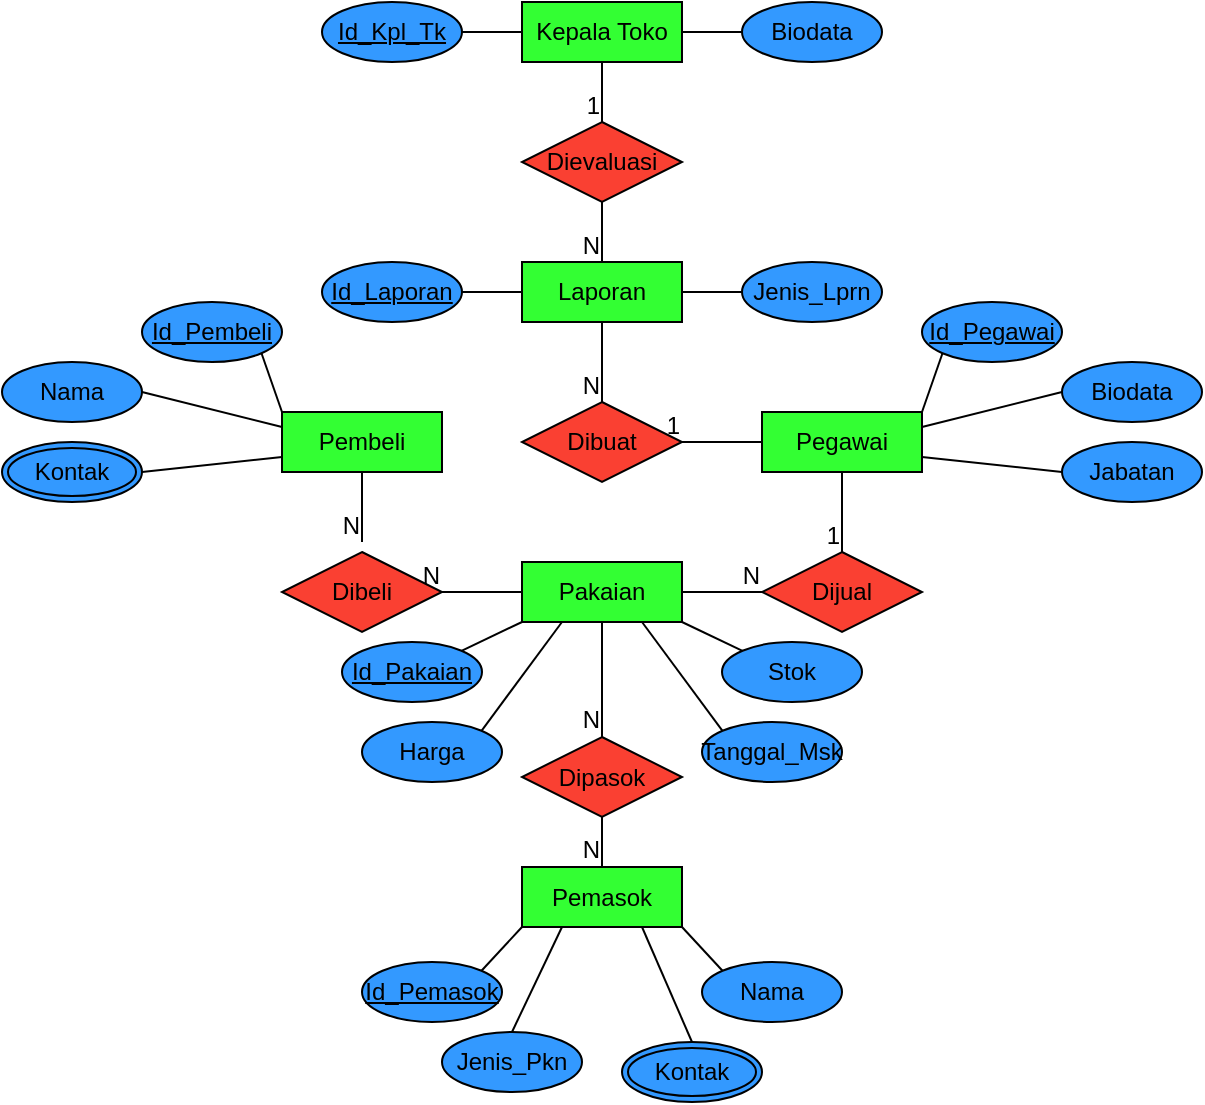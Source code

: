 <mxfile version="24.8.6">
  <diagram name="Halaman-1" id="mE7AgcgcHF7M1h4KymR3">
    <mxGraphModel dx="1216" dy="539" grid="1" gridSize="10" guides="1" tooltips="1" connect="1" arrows="1" fold="1" page="1" pageScale="1" pageWidth="827" pageHeight="1169" math="0" shadow="0">
      <root>
        <mxCell id="0" />
        <mxCell id="1" parent="0" />
        <mxCell id="zq7YL4ZCUwTLmffdsD53-14" value="Pakaian" style="whiteSpace=wrap;html=1;align=center;fillColor=#33FF33;" parent="1" vertex="1">
          <mxGeometry x="360" y="320" width="80" height="30" as="geometry" />
        </mxCell>
        <mxCell id="zq7YL4ZCUwTLmffdsD53-44" value="Pemasok" style="whiteSpace=wrap;html=1;align=center;fillColor=#33FF33;" parent="1" vertex="1">
          <mxGeometry x="360" y="472.5" width="80" height="30" as="geometry" />
        </mxCell>
        <mxCell id="zq7YL4ZCUwTLmffdsD53-15" value="Pegawai" style="whiteSpace=wrap;html=1;align=center;fillColor=#33FF33;" parent="1" vertex="1">
          <mxGeometry x="480" y="245" width="80" height="30" as="geometry" />
        </mxCell>
        <mxCell id="zq7YL4ZCUwTLmffdsD53-16" value="Pembeli" style="whiteSpace=wrap;html=1;align=center;fillColor=#33FF33;" parent="1" vertex="1">
          <mxGeometry x="240" y="245" width="80" height="30" as="geometry" />
        </mxCell>
        <mxCell id="zq7YL4ZCUwTLmffdsD53-29" value="Id_Pembeli" style="ellipse;whiteSpace=wrap;html=1;align=center;fontStyle=4;fillColor=#3399FF;" parent="1" vertex="1">
          <mxGeometry x="170" y="190" width="70" height="30" as="geometry" />
        </mxCell>
        <mxCell id="zq7YL4ZCUwTLmffdsD53-33" value="Id_Pegawai" style="ellipse;whiteSpace=wrap;html=1;align=center;fontStyle=4;fillColor=#3399FF;" parent="1" vertex="1">
          <mxGeometry x="560" y="190" width="70" height="30" as="geometry" />
        </mxCell>
        <mxCell id="zq7YL4ZCUwTLmffdsD53-35" value="Id_Pakaian" style="ellipse;whiteSpace=wrap;html=1;align=center;fontStyle=4;fillColor=#3399FF;" parent="1" vertex="1">
          <mxGeometry x="270" y="360" width="70" height="30" as="geometry" />
        </mxCell>
        <mxCell id="zq7YL4ZCUwTLmffdsD53-82" value="Id_Pemasok" style="ellipse;whiteSpace=wrap;html=1;align=center;fontStyle=4;fillColor=#3399FF;" parent="1" vertex="1">
          <mxGeometry x="280" y="520" width="70" height="30" as="geometry" />
        </mxCell>
        <mxCell id="zq7YL4ZCUwTLmffdsD53-30" value="Nama" style="ellipse;whiteSpace=wrap;html=1;align=center;fontStyle=0;fillColor=#3399FF;" parent="1" vertex="1">
          <mxGeometry x="100" y="220" width="70" height="30" as="geometry" />
        </mxCell>
        <mxCell id="zq7YL4ZCUwTLmffdsD53-45" value="Kontak" style="ellipse;shape=doubleEllipse;margin=3;whiteSpace=wrap;html=1;align=center;fillColor=#3399FF;" parent="1" vertex="1">
          <mxGeometry x="100" y="260" width="70" height="30" as="geometry" />
        </mxCell>
        <mxCell id="zq7YL4ZCUwTLmffdsD53-34" value="Biodata" style="ellipse;whiteSpace=wrap;html=1;align=center;fontStyle=0;fillColor=#3399FF;" parent="1" vertex="1">
          <mxGeometry x="630" y="220" width="70" height="30" as="geometry" />
        </mxCell>
        <mxCell id="zq7YL4ZCUwTLmffdsD53-47" value="Jabatan" style="ellipse;whiteSpace=wrap;html=1;align=center;fontStyle=0;fillColor=#3399FF;" parent="1" vertex="1">
          <mxGeometry x="630" y="260" width="70" height="30" as="geometry" />
        </mxCell>
        <mxCell id="zq7YL4ZCUwTLmffdsD53-36" value="Harga" style="ellipse;whiteSpace=wrap;html=1;align=center;fontStyle=0;fillColor=#3399FF;" parent="1" vertex="1">
          <mxGeometry x="280" y="400" width="70" height="30" as="geometry" />
        </mxCell>
        <mxCell id="zq7YL4ZCUwTLmffdsD53-83" value="Nama" style="ellipse;whiteSpace=wrap;html=1;align=center;fontStyle=0;fillColor=#3399FF;" parent="1" vertex="1">
          <mxGeometry x="450" y="520" width="70" height="30" as="geometry" />
        </mxCell>
        <mxCell id="zq7YL4ZCUwTLmffdsD53-84" value="Kontak" style="ellipse;shape=doubleEllipse;margin=3;whiteSpace=wrap;html=1;align=center;fillColor=#3399FF;" parent="1" vertex="1">
          <mxGeometry x="410" y="560" width="70" height="30" as="geometry" />
        </mxCell>
        <mxCell id="zq7YL4ZCUwTLmffdsD53-85" value="Jenis_Pkn" style="ellipse;whiteSpace=wrap;html=1;align=center;fontStyle=0;fillColor=#3399FF;" parent="1" vertex="1">
          <mxGeometry x="320" y="555" width="70" height="30" as="geometry" />
        </mxCell>
        <mxCell id="zq7YL4ZCUwTLmffdsD53-53" value="Tanggal_Msk" style="ellipse;whiteSpace=wrap;html=1;align=center;fontStyle=0;fillColor=#3399FF;" parent="1" vertex="1">
          <mxGeometry x="450" y="400" width="70" height="30" as="geometry" />
        </mxCell>
        <mxCell id="zq7YL4ZCUwTLmffdsD53-54" value="Stok" style="ellipse;whiteSpace=wrap;html=1;align=center;fontStyle=0;fillColor=#3399FF;" parent="1" vertex="1">
          <mxGeometry x="460" y="360" width="70" height="30" as="geometry" />
        </mxCell>
        <mxCell id="zq7YL4ZCUwTLmffdsD53-56" value="Dijual" style="shape=rhombus;perimeter=rhombusPerimeter;whiteSpace=wrap;html=1;align=center;fillColor=#FA4032;" parent="1" vertex="1">
          <mxGeometry x="480" y="315" width="80" height="40" as="geometry" />
        </mxCell>
        <mxCell id="zq7YL4ZCUwTLmffdsD53-70" value="Dipasok" style="shape=rhombus;perimeter=rhombusPerimeter;whiteSpace=wrap;html=1;align=center;fillColor=#FA4032;" parent="1" vertex="1">
          <mxGeometry x="360" y="407.5" width="80" height="40" as="geometry" />
        </mxCell>
        <mxCell id="zq7YL4ZCUwTLmffdsD53-57" value="Dibeli" style="shape=rhombus;perimeter=rhombusPerimeter;whiteSpace=wrap;html=1;align=center;fillColor=#FA4032;" parent="1" vertex="1">
          <mxGeometry x="240" y="315" width="80" height="40" as="geometry" />
        </mxCell>
        <mxCell id="zq7YL4ZCUwTLmffdsD53-41" value="" style="endArrow=none;html=1;rounded=0;exitX=1;exitY=1;exitDx=0;exitDy=0;entryX=0;entryY=0;entryDx=0;entryDy=0;" parent="1" source="zq7YL4ZCUwTLmffdsD53-29" target="zq7YL4ZCUwTLmffdsD53-16" edge="1">
          <mxGeometry relative="1" as="geometry">
            <mxPoint x="280" y="210" as="sourcePoint" />
            <mxPoint x="440" y="210" as="targetPoint" />
          </mxGeometry>
        </mxCell>
        <mxCell id="zq7YL4ZCUwTLmffdsD53-42" value="" style="endArrow=none;html=1;rounded=0;exitX=1;exitY=0.5;exitDx=0;exitDy=0;entryX=0;entryY=0.25;entryDx=0;entryDy=0;" parent="1" source="zq7YL4ZCUwTLmffdsD53-30" target="zq7YL4ZCUwTLmffdsD53-16" edge="1">
          <mxGeometry relative="1" as="geometry">
            <mxPoint x="240" y="226" as="sourcePoint" />
            <mxPoint x="250" y="250" as="targetPoint" />
          </mxGeometry>
        </mxCell>
        <mxCell id="zq7YL4ZCUwTLmffdsD53-46" value="" style="endArrow=none;html=1;rounded=0;exitX=1;exitY=0.5;exitDx=0;exitDy=0;entryX=0;entryY=0.75;entryDx=0;entryDy=0;" parent="1" source="zq7YL4ZCUwTLmffdsD53-45" target="zq7YL4ZCUwTLmffdsD53-16" edge="1">
          <mxGeometry relative="1" as="geometry">
            <mxPoint x="180" y="245" as="sourcePoint" />
            <mxPoint x="250" y="258" as="targetPoint" />
          </mxGeometry>
        </mxCell>
        <mxCell id="zq7YL4ZCUwTLmffdsD53-49" value="" style="endArrow=none;html=1;rounded=0;entryX=0;entryY=1;entryDx=0;entryDy=0;exitX=1;exitY=0;exitDx=0;exitDy=0;" parent="1" source="zq7YL4ZCUwTLmffdsD53-15" target="zq7YL4ZCUwTLmffdsD53-33" edge="1">
          <mxGeometry relative="1" as="geometry">
            <mxPoint x="420" y="270" as="sourcePoint" />
            <mxPoint x="580" y="270" as="targetPoint" />
          </mxGeometry>
        </mxCell>
        <mxCell id="zq7YL4ZCUwTLmffdsD53-50" value="" style="endArrow=none;html=1;rounded=0;entryX=0;entryY=0.5;entryDx=0;entryDy=0;exitX=1;exitY=0.25;exitDx=0;exitDy=0;" parent="1" source="zq7YL4ZCUwTLmffdsD53-15" target="zq7YL4ZCUwTLmffdsD53-34" edge="1">
          <mxGeometry relative="1" as="geometry">
            <mxPoint x="570" y="250" as="sourcePoint" />
            <mxPoint x="580" y="226" as="targetPoint" />
          </mxGeometry>
        </mxCell>
        <mxCell id="zq7YL4ZCUwTLmffdsD53-51" value="" style="endArrow=none;html=1;rounded=0;entryX=0;entryY=0.5;entryDx=0;entryDy=0;exitX=1;exitY=0.75;exitDx=0;exitDy=0;" parent="1" source="zq7YL4ZCUwTLmffdsD53-15" target="zq7YL4ZCUwTLmffdsD53-47" edge="1">
          <mxGeometry relative="1" as="geometry">
            <mxPoint x="570" y="258" as="sourcePoint" />
            <mxPoint x="640" y="245" as="targetPoint" />
          </mxGeometry>
        </mxCell>
        <mxCell id="zq7YL4ZCUwTLmffdsD53-65" value="" style="endArrow=none;html=1;rounded=0;exitX=1;exitY=0.5;exitDx=0;exitDy=0;entryX=0;entryY=0.5;entryDx=0;entryDy=0;" parent="1" source="zq7YL4ZCUwTLmffdsD53-14" target="zq7YL4ZCUwTLmffdsD53-56" edge="1">
          <mxGeometry relative="1" as="geometry">
            <mxPoint x="290" y="280" as="sourcePoint" />
            <mxPoint x="470" y="310" as="targetPoint" />
          </mxGeometry>
        </mxCell>
        <mxCell id="zq7YL4ZCUwTLmffdsD53-66" value="N" style="resizable=0;html=1;whiteSpace=wrap;align=right;verticalAlign=bottom;" parent="zq7YL4ZCUwTLmffdsD53-65" connectable="0" vertex="1">
          <mxGeometry x="1" relative="1" as="geometry" />
        </mxCell>
        <mxCell id="zq7YL4ZCUwTLmffdsD53-67" value="" style="endArrow=none;html=1;rounded=0;exitX=0.5;exitY=1;exitDx=0;exitDy=0;entryX=0.5;entryY=0;entryDx=0;entryDy=0;" parent="1" source="zq7YL4ZCUwTLmffdsD53-70" target="zq7YL4ZCUwTLmffdsD53-44" edge="1">
          <mxGeometry relative="1" as="geometry">
            <mxPoint x="480" y="450" as="sourcePoint" />
            <mxPoint x="460" y="450" as="targetPoint" />
          </mxGeometry>
        </mxCell>
        <mxCell id="zq7YL4ZCUwTLmffdsD53-68" value="N" style="resizable=0;html=1;whiteSpace=wrap;align=right;verticalAlign=bottom;" parent="zq7YL4ZCUwTLmffdsD53-67" connectable="0" vertex="1">
          <mxGeometry x="1" relative="1" as="geometry" />
        </mxCell>
        <mxCell id="zq7YL4ZCUwTLmffdsD53-91" value="" style="endArrow=none;html=1;rounded=0;exitX=0.5;exitY=1;exitDx=0;exitDy=0;entryX=0.5;entryY=0;entryDx=0;entryDy=0;" parent="1" source="zq7YL4ZCUwTLmffdsD53-15" target="zq7YL4ZCUwTLmffdsD53-56" edge="1">
          <mxGeometry relative="1" as="geometry">
            <mxPoint x="410" y="360" as="sourcePoint" />
            <mxPoint x="410" y="418" as="targetPoint" />
          </mxGeometry>
        </mxCell>
        <mxCell id="zq7YL4ZCUwTLmffdsD53-92" value="1" style="resizable=0;html=1;whiteSpace=wrap;align=right;verticalAlign=bottom;" parent="zq7YL4ZCUwTLmffdsD53-91" connectable="0" vertex="1">
          <mxGeometry x="1" relative="1" as="geometry" />
        </mxCell>
        <mxCell id="zq7YL4ZCUwTLmffdsD53-78" value="" style="endArrow=none;html=1;rounded=0;exitX=0;exitY=1;exitDx=0;exitDy=0;entryX=1;entryY=0;entryDx=0;entryDy=0;" parent="1" source="zq7YL4ZCUwTLmffdsD53-14" target="zq7YL4ZCUwTLmffdsD53-35" edge="1">
          <mxGeometry relative="1" as="geometry">
            <mxPoint x="390" y="340" as="sourcePoint" />
            <mxPoint x="550" y="340" as="targetPoint" />
          </mxGeometry>
        </mxCell>
        <mxCell id="zq7YL4ZCUwTLmffdsD53-79" value="" style="endArrow=none;html=1;rounded=0;exitX=0.25;exitY=1;exitDx=0;exitDy=0;entryX=1;entryY=0;entryDx=0;entryDy=0;" parent="1" source="zq7YL4ZCUwTLmffdsD53-14" target="zq7YL4ZCUwTLmffdsD53-36" edge="1">
          <mxGeometry relative="1" as="geometry">
            <mxPoint x="370" y="360" as="sourcePoint" />
            <mxPoint x="340" y="374" as="targetPoint" />
          </mxGeometry>
        </mxCell>
        <mxCell id="zq7YL4ZCUwTLmffdsD53-80" value="" style="endArrow=none;html=1;rounded=0;exitX=0.75;exitY=1;exitDx=0;exitDy=0;entryX=0;entryY=0;entryDx=0;entryDy=0;" parent="1" source="zq7YL4ZCUwTLmffdsD53-14" target="zq7YL4ZCUwTLmffdsD53-53" edge="1">
          <mxGeometry relative="1" as="geometry">
            <mxPoint x="380" y="370" as="sourcePoint" />
            <mxPoint x="350" y="384" as="targetPoint" />
          </mxGeometry>
        </mxCell>
        <mxCell id="zq7YL4ZCUwTLmffdsD53-81" value="" style="endArrow=none;html=1;rounded=0;exitX=1;exitY=1;exitDx=0;exitDy=0;entryX=0;entryY=0;entryDx=0;entryDy=0;" parent="1" source="zq7YL4ZCUwTLmffdsD53-14" target="zq7YL4ZCUwTLmffdsD53-54" edge="1">
          <mxGeometry relative="1" as="geometry">
            <mxPoint x="390" y="380" as="sourcePoint" />
            <mxPoint x="360" y="394" as="targetPoint" />
          </mxGeometry>
        </mxCell>
        <mxCell id="zq7YL4ZCUwTLmffdsD53-87" value="" style="endArrow=none;html=1;rounded=0;exitX=0;exitY=1;exitDx=0;exitDy=0;entryX=1;entryY=0;entryDx=0;entryDy=0;" parent="1" source="zq7YL4ZCUwTLmffdsD53-44" target="zq7YL4ZCUwTLmffdsD53-82" edge="1">
          <mxGeometry relative="1" as="geometry">
            <mxPoint x="360" y="530" as="sourcePoint" />
            <mxPoint x="520" y="530" as="targetPoint" />
          </mxGeometry>
        </mxCell>
        <mxCell id="zq7YL4ZCUwTLmffdsD53-88" value="" style="endArrow=none;html=1;rounded=0;exitX=0.25;exitY=1;exitDx=0;exitDy=0;entryX=0.5;entryY=0;entryDx=0;entryDy=0;" parent="1" source="zq7YL4ZCUwTLmffdsD53-44" target="zq7YL4ZCUwTLmffdsD53-85" edge="1">
          <mxGeometry relative="1" as="geometry">
            <mxPoint x="370" y="512" as="sourcePoint" />
            <mxPoint x="350" y="534" as="targetPoint" />
          </mxGeometry>
        </mxCell>
        <mxCell id="zq7YL4ZCUwTLmffdsD53-89" value="" style="endArrow=none;html=1;rounded=0;exitX=0.75;exitY=1;exitDx=0;exitDy=0;entryX=0.5;entryY=0;entryDx=0;entryDy=0;" parent="1" source="zq7YL4ZCUwTLmffdsD53-44" target="zq7YL4ZCUwTLmffdsD53-84" edge="1">
          <mxGeometry relative="1" as="geometry">
            <mxPoint x="380" y="522" as="sourcePoint" />
            <mxPoint x="360" y="544" as="targetPoint" />
          </mxGeometry>
        </mxCell>
        <mxCell id="zq7YL4ZCUwTLmffdsD53-90" value="" style="endArrow=none;html=1;rounded=0;exitX=1;exitY=1;exitDx=0;exitDy=0;entryX=0;entryY=0;entryDx=0;entryDy=0;" parent="1" source="zq7YL4ZCUwTLmffdsD53-44" target="zq7YL4ZCUwTLmffdsD53-83" edge="1">
          <mxGeometry relative="1" as="geometry">
            <mxPoint x="390" y="532" as="sourcePoint" />
            <mxPoint x="370" y="554" as="targetPoint" />
          </mxGeometry>
        </mxCell>
        <mxCell id="mQS0p5zW6cYn7BFp-ILh-1" value="Dievaluasi" style="shape=rhombus;perimeter=rhombusPerimeter;whiteSpace=wrap;html=1;align=center;fillColor=#FA4032;" vertex="1" parent="1">
          <mxGeometry x="360" y="100" width="80" height="40" as="geometry" />
        </mxCell>
        <mxCell id="mQS0p5zW6cYn7BFp-ILh-2" value="Dibuat" style="shape=rhombus;perimeter=rhombusPerimeter;whiteSpace=wrap;html=1;align=center;fillColor=#FA4032;" vertex="1" parent="1">
          <mxGeometry x="360" y="240" width="80" height="40" as="geometry" />
        </mxCell>
        <mxCell id="mQS0p5zW6cYn7BFp-ILh-3" value="Kepala Toko" style="whiteSpace=wrap;html=1;align=center;fillColor=#33FF33;" vertex="1" parent="1">
          <mxGeometry x="360" y="40" width="80" height="30" as="geometry" />
        </mxCell>
        <mxCell id="mQS0p5zW6cYn7BFp-ILh-4" value="Laporan" style="whiteSpace=wrap;html=1;align=center;fillColor=#33FF33;" vertex="1" parent="1">
          <mxGeometry x="360" y="170" width="80" height="30" as="geometry" />
        </mxCell>
        <mxCell id="mQS0p5zW6cYn7BFp-ILh-5" value="" style="endArrow=none;html=1;rounded=0;exitX=0.5;exitY=1;exitDx=0;exitDy=0;entryX=0.5;entryY=0;entryDx=0;entryDy=0;" edge="1" parent="1" source="mQS0p5zW6cYn7BFp-ILh-3" target="mQS0p5zW6cYn7BFp-ILh-1">
          <mxGeometry relative="1" as="geometry">
            <mxPoint x="330" y="240" as="sourcePoint" />
            <mxPoint x="490" y="240" as="targetPoint" />
          </mxGeometry>
        </mxCell>
        <mxCell id="mQS0p5zW6cYn7BFp-ILh-6" value="1" style="resizable=0;html=1;whiteSpace=wrap;align=right;verticalAlign=bottom;" connectable="0" vertex="1" parent="mQS0p5zW6cYn7BFp-ILh-5">
          <mxGeometry x="1" relative="1" as="geometry" />
        </mxCell>
        <mxCell id="mQS0p5zW6cYn7BFp-ILh-7" value="" style="endArrow=none;html=1;rounded=0;exitX=0.5;exitY=1;exitDx=0;exitDy=0;entryX=0.5;entryY=0;entryDx=0;entryDy=0;" edge="1" parent="1" source="mQS0p5zW6cYn7BFp-ILh-1" target="mQS0p5zW6cYn7BFp-ILh-4">
          <mxGeometry relative="1" as="geometry">
            <mxPoint x="330" y="240" as="sourcePoint" />
            <mxPoint x="490" y="240" as="targetPoint" />
          </mxGeometry>
        </mxCell>
        <mxCell id="mQS0p5zW6cYn7BFp-ILh-8" value="N" style="resizable=0;html=1;whiteSpace=wrap;align=right;verticalAlign=bottom;" connectable="0" vertex="1" parent="mQS0p5zW6cYn7BFp-ILh-7">
          <mxGeometry x="1" relative="1" as="geometry" />
        </mxCell>
        <mxCell id="mQS0p5zW6cYn7BFp-ILh-9" value="" style="endArrow=none;html=1;rounded=0;exitX=0;exitY=0.5;exitDx=0;exitDy=0;entryX=1;entryY=0.5;entryDx=0;entryDy=0;" edge="1" parent="1" source="zq7YL4ZCUwTLmffdsD53-14" target="zq7YL4ZCUwTLmffdsD53-57">
          <mxGeometry relative="1" as="geometry">
            <mxPoint x="490" y="345" as="sourcePoint" />
            <mxPoint x="450" y="345" as="targetPoint" />
          </mxGeometry>
        </mxCell>
        <mxCell id="mQS0p5zW6cYn7BFp-ILh-10" value="N" style="resizable=0;html=1;whiteSpace=wrap;align=right;verticalAlign=bottom;" connectable="0" vertex="1" parent="mQS0p5zW6cYn7BFp-ILh-9">
          <mxGeometry x="1" relative="1" as="geometry" />
        </mxCell>
        <mxCell id="mQS0p5zW6cYn7BFp-ILh-11" value="" style="endArrow=none;html=1;rounded=0;exitX=0.5;exitY=1;exitDx=0;exitDy=0;entryX=0.5;entryY=0;entryDx=0;entryDy=0;" edge="1" parent="1" source="zq7YL4ZCUwTLmffdsD53-14" target="zq7YL4ZCUwTLmffdsD53-70">
          <mxGeometry relative="1" as="geometry">
            <mxPoint x="410" y="483" as="sourcePoint" />
            <mxPoint x="550" y="483" as="targetPoint" />
          </mxGeometry>
        </mxCell>
        <mxCell id="mQS0p5zW6cYn7BFp-ILh-12" value="N" style="resizable=0;html=1;whiteSpace=wrap;align=right;verticalAlign=bottom;" connectable="0" vertex="1" parent="mQS0p5zW6cYn7BFp-ILh-11">
          <mxGeometry x="1" relative="1" as="geometry" />
        </mxCell>
        <mxCell id="mQS0p5zW6cYn7BFp-ILh-13" value="" style="endArrow=none;html=1;rounded=0;exitX=0;exitY=0.5;exitDx=0;exitDy=0;entryX=1;entryY=0.5;entryDx=0;entryDy=0;" edge="1" parent="1" source="zq7YL4ZCUwTLmffdsD53-15" target="mQS0p5zW6cYn7BFp-ILh-2">
          <mxGeometry relative="1" as="geometry">
            <mxPoint x="410" y="80" as="sourcePoint" />
            <mxPoint x="410" y="110" as="targetPoint" />
          </mxGeometry>
        </mxCell>
        <mxCell id="mQS0p5zW6cYn7BFp-ILh-14" value="1" style="resizable=0;html=1;whiteSpace=wrap;align=right;verticalAlign=bottom;" connectable="0" vertex="1" parent="mQS0p5zW6cYn7BFp-ILh-13">
          <mxGeometry x="1" relative="1" as="geometry" />
        </mxCell>
        <mxCell id="mQS0p5zW6cYn7BFp-ILh-15" value="" style="endArrow=none;html=1;rounded=0;exitX=0.5;exitY=1;exitDx=0;exitDy=0;entryX=0.5;entryY=0;entryDx=0;entryDy=0;" edge="1" parent="1" source="mQS0p5zW6cYn7BFp-ILh-4" target="mQS0p5zW6cYn7BFp-ILh-2">
          <mxGeometry relative="1" as="geometry">
            <mxPoint x="410" y="150" as="sourcePoint" />
            <mxPoint x="410" y="180" as="targetPoint" />
          </mxGeometry>
        </mxCell>
        <mxCell id="mQS0p5zW6cYn7BFp-ILh-16" value="N" style="resizable=0;html=1;whiteSpace=wrap;align=right;verticalAlign=bottom;" connectable="0" vertex="1" parent="mQS0p5zW6cYn7BFp-ILh-15">
          <mxGeometry x="1" relative="1" as="geometry" />
        </mxCell>
        <mxCell id="mQS0p5zW6cYn7BFp-ILh-17" value="" style="endArrow=none;html=1;rounded=0;exitX=0.5;exitY=1;exitDx=0;exitDy=0;" edge="1" parent="1" source="zq7YL4ZCUwTLmffdsD53-16">
          <mxGeometry relative="1" as="geometry">
            <mxPoint x="280" y="310" as="sourcePoint" />
            <mxPoint x="280" y="310" as="targetPoint" />
          </mxGeometry>
        </mxCell>
        <mxCell id="mQS0p5zW6cYn7BFp-ILh-18" value="N" style="resizable=0;html=1;whiteSpace=wrap;align=right;verticalAlign=bottom;" connectable="0" vertex="1" parent="mQS0p5zW6cYn7BFp-ILh-17">
          <mxGeometry x="1" relative="1" as="geometry" />
        </mxCell>
        <mxCell id="mQS0p5zW6cYn7BFp-ILh-19" value="Id_Laporan" style="ellipse;whiteSpace=wrap;html=1;align=center;fontStyle=4;fillColor=#3399FF;" vertex="1" parent="1">
          <mxGeometry x="260" y="170" width="70" height="30" as="geometry" />
        </mxCell>
        <mxCell id="mQS0p5zW6cYn7BFp-ILh-20" value="Jenis_Lprn" style="ellipse;whiteSpace=wrap;html=1;align=center;fontStyle=0;fillColor=#3399FF;" vertex="1" parent="1">
          <mxGeometry x="470" y="170" width="70" height="30" as="geometry" />
        </mxCell>
        <mxCell id="mQS0p5zW6cYn7BFp-ILh-21" value="" style="endArrow=none;html=1;rounded=0;exitX=1;exitY=0.5;exitDx=0;exitDy=0;entryX=0;entryY=0.5;entryDx=0;entryDy=0;" edge="1" parent="1" source="mQS0p5zW6cYn7BFp-ILh-19" target="mQS0p5zW6cYn7BFp-ILh-4">
          <mxGeometry relative="1" as="geometry">
            <mxPoint x="240" y="226" as="sourcePoint" />
            <mxPoint x="250" y="255" as="targetPoint" />
          </mxGeometry>
        </mxCell>
        <mxCell id="mQS0p5zW6cYn7BFp-ILh-22" value="" style="endArrow=none;html=1;rounded=0;exitX=1;exitY=0.5;exitDx=0;exitDy=0;entryX=0;entryY=0.5;entryDx=0;entryDy=0;" edge="1" parent="1" source="mQS0p5zW6cYn7BFp-ILh-4" target="mQS0p5zW6cYn7BFp-ILh-20">
          <mxGeometry relative="1" as="geometry">
            <mxPoint x="250" y="236" as="sourcePoint" />
            <mxPoint x="260" y="265" as="targetPoint" />
          </mxGeometry>
        </mxCell>
        <mxCell id="mQS0p5zW6cYn7BFp-ILh-24" value="Id_Kpl_Tk" style="ellipse;whiteSpace=wrap;html=1;align=center;fontStyle=4;fillColor=#3399FF;" vertex="1" parent="1">
          <mxGeometry x="260" y="40" width="70" height="30" as="geometry" />
        </mxCell>
        <mxCell id="mQS0p5zW6cYn7BFp-ILh-25" value="Biodata" style="ellipse;whiteSpace=wrap;html=1;align=center;fontStyle=0;fillColor=#3399FF;" vertex="1" parent="1">
          <mxGeometry x="470" y="40" width="70" height="30" as="geometry" />
        </mxCell>
        <mxCell id="mQS0p5zW6cYn7BFp-ILh-26" value="" style="endArrow=none;html=1;rounded=0;exitX=1;exitY=0.5;exitDx=0;exitDy=0;entryX=0;entryY=0.5;entryDx=0;entryDy=0;" edge="1" parent="1" source="mQS0p5zW6cYn7BFp-ILh-3" target="mQS0p5zW6cYn7BFp-ILh-25">
          <mxGeometry relative="1" as="geometry">
            <mxPoint x="340" y="195" as="sourcePoint" />
            <mxPoint x="370" y="195" as="targetPoint" />
          </mxGeometry>
        </mxCell>
        <mxCell id="mQS0p5zW6cYn7BFp-ILh-27" value="" style="endArrow=none;html=1;rounded=0;exitX=1;exitY=0.5;exitDx=0;exitDy=0;entryX=0;entryY=0.5;entryDx=0;entryDy=0;" edge="1" parent="1" source="mQS0p5zW6cYn7BFp-ILh-24" target="mQS0p5zW6cYn7BFp-ILh-3">
          <mxGeometry relative="1" as="geometry">
            <mxPoint x="350" y="205" as="sourcePoint" />
            <mxPoint x="380" y="205" as="targetPoint" />
          </mxGeometry>
        </mxCell>
      </root>
    </mxGraphModel>
  </diagram>
</mxfile>
